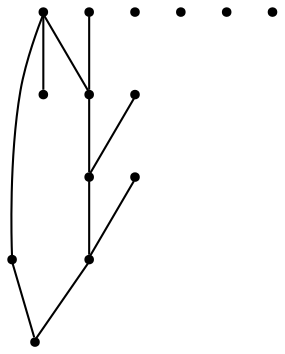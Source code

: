 graph {
  node [shape=point,comment="{\"directed\":false,\"doi\":\"10.1007/978-3-540-77537-9_24\",\"figure\":\"6\"}"]

  v0 [pos="1197.9554292190905,850.0813615278764"]
  v1 [pos="1197.9554292190905,711.0807406338779"]
  v2 [pos="1197.9554292190905,734.24768038663"]
  v3 [pos="1197.9554292190905,826.9146761807528"]
  v4 [pos="1116.8408991436627,925.2222263682972"]
  v5 [pos="1168.4791512777638,636.0036044034091"]
  v6 [pos="1162.683113453,914.0005212957208"]
  v7 [pos="1145.3035258093546,636.0036044034091"]
  v8 [pos="1139.5078061126,914.0005212957208"]
  v9 [pos="1116.8408991436627,624.0626946189186"]
  v10 [pos="876.7853527690088,629.712407614968"]
  v11 [pos="731.8046206452125,919.5720045609908"]
  v12 [pos="586.8155853803768,629.712407614968"]
  v13 [pos="586.8155853803768,919.5720045609908"]

  v0 -- v6 [id="-1",pos="1197.9554292190905,850.0813615278764 1163.1900186228197,849.932534235174 1163.1900186228197,849.932534235174 1163.1900186228197,849.932534235174 1162.683113453,914.0005212957208 1162.683113453,914.0005212957208 1162.683113453,914.0005212957208"]
  v1 -- v9 [id="-2",pos="1197.9554292190905,711.0807406338779 1197.9532659486283,681.9754646994851 1197.9532659486283,681.9754646994851 1197.9532659486283,681.9754646994851 1116.8408991436627,624.0626946189186 1116.8408991436627,624.0626946189186 1116.8408991436627,624.0626946189186"]
  v2 -- v1 [id="-3",pos="1197.9554292190905,734.24768038663 1197.9554292190905,711.0807406338779 1197.9554292190905,711.0807406338779 1197.9554292190905,711.0807406338779"]
  v3 -- v2 [id="-5",pos="1197.9554292190905,826.9146761807528 1197.9554292190905,734.24768038663 1197.9554292190905,734.24768038663 1197.9554292190905,734.24768038663"]
  v0 -- v3 [id="-6",pos="1197.9554292190905,850.0813615278764 1197.9554292190905,826.9146761807528 1197.9554292190905,826.9146761807528 1197.9554292190905,826.9146761807528"]
  v0 -- v4 [id="-7",pos="1197.9554292190905,850.0813615278764 1197.9532659486283,867.3053857976739 1197.9532659486283,867.3053857976739 1197.9532659486283,867.3053857976739 1116.8408991436627,925.2222263682972 1116.8408991436627,925.2222263682972 1116.8408991436627,925.2222263682972"]
  v5 -- v1 [id="-12",pos="1168.4791512777638,636.0036044034091 1168.9859291963799,710.9359838312322 1168.9859291963799,710.9359838312322 1168.9859291963799,710.9359838312322 1197.9554292190905,711.0807406338779 1197.9554292190905,711.0807406338779 1197.9554292190905,711.0807406338779"]
  v7 -- v2 [id="-15",pos="1145.3035258093546,636.0036044034091 1145.8104309791743,734.1029235839843 1145.8104309791743,734.1029235839843 1145.8104309791743,734.1029235839843 1197.9554292190905,734.24768038663 1197.9554292190905,734.24768038663 1197.9554292190905,734.24768038663"]
  v4 -- v9 [id="-18",pos="1116.8408991436627,925.2222263682972 1035.7285323386968,867.3053857976739 1035.7285323386968,867.3053857976739 1035.7285323386968,867.3053857976739 1035.7285323386968,681.9754646994851 1035.7285323386968,681.9754646994851 1035.7285323386968,681.9754646994851 1116.8408991436627,624.0626946189186 1116.8408991436627,624.0626946189186 1116.8408991436627,624.0626946189186"]
  v8 -- v3 [id="-17",pos="1139.5078061126,914.0005212957208 1140.0143931544103,826.7655944824219 1140.0143931544103,826.7655944824219 1140.0143931544103,826.7655944824219 1197.9554292190905,826.9146761807528 1197.9554292190905,826.9146761807528 1197.9554292190905,826.9146761807528"]
}